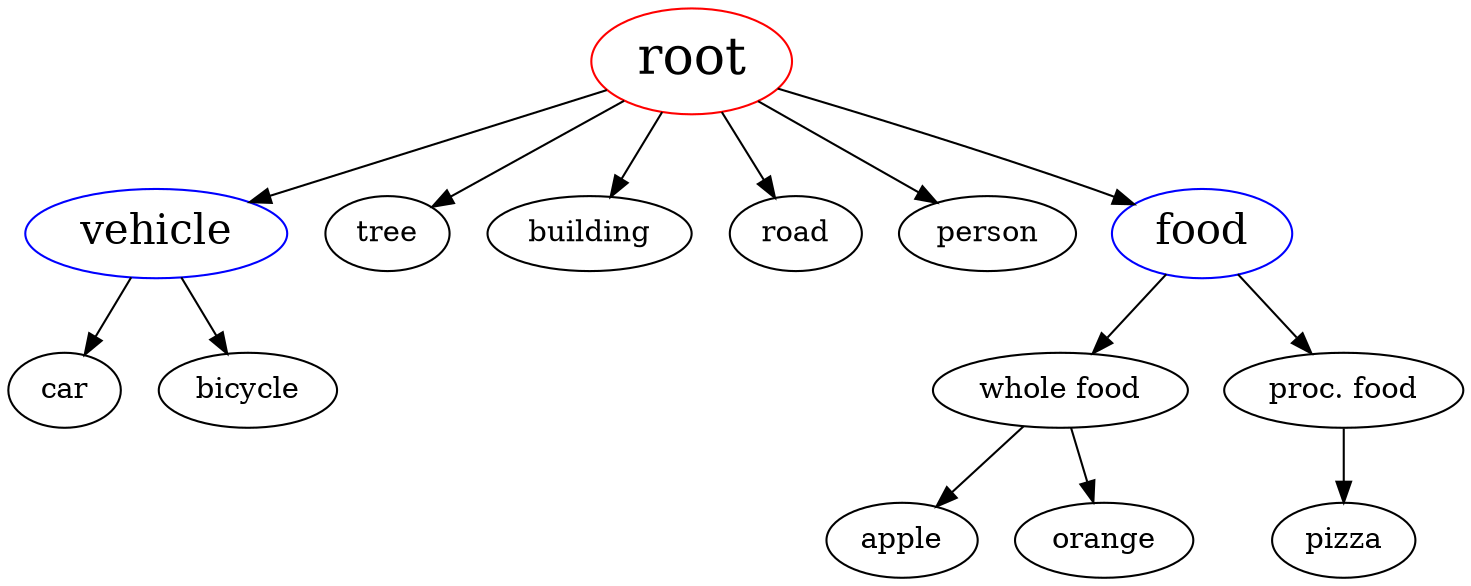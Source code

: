 digraph G { 
	{ 
		rootnode [label="root" size=250 fontsize=25 color=red]

		vehicle [label="vehicle" size=150 fontsize=20 color=blue]
		tree [label="tree" id="de9c51d5-b633-4a92-be3f-2e09a7ed5dc4"]
		building [label="building" id="3619dc01-f1e2-4791-9ddd-56550c2a6b7d"]
		car [label="car" id="94bbd2ff-8a8e-4d1c-9ac5-f9506aa20e43" URL="car"] 
		bicycle [label="bicycle" id="c8cfc6a0-1a20-4e89-b879-d7378b882939"]
		road [label="road" id="26ba089d-d11b-46ff-8f40-e292ba0e7624"]
		person [label="person", id="64766828-a943-433f-8800-1901cebf959d"]

		food [label="food" size=150 fontsize=20 color=blue]
		wholefood [label="whole food"]
		processedfood [label="proc. food"]
		apple [label="apple" id="f81cf567-4798-4e4d-95f9-b430cf04ee55"]
		orange [label="orange" id="5ca7ccad-3b8c-4c9a-ac27-44cddc96d4fa"]
		pizza [label="pizza" id="be8270fd-2c5c-47ff-b938-0555e5201a18"]

		food -> wholefood
		food -> processedfood
		processedfood -> pizza
		wholefood -> apple
		wholefood -> orange

		vehicle -> car
		vehicle -> bicycle

		rootnode -> food
		rootnode -> vehicle
		rootnode -> building
		rootnode -> road
		rootnode -> person
		rootnode -> tree
	} 
	
	
}